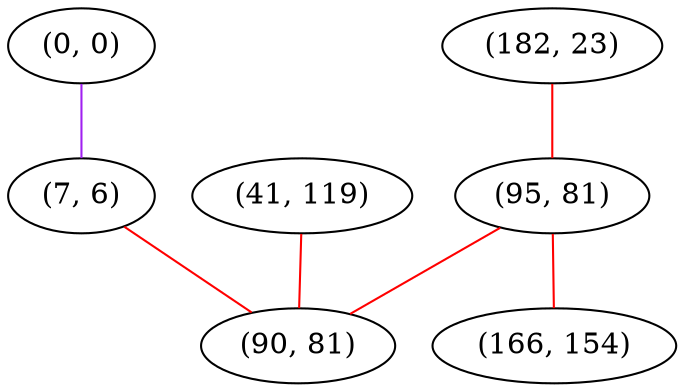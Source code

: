graph "" {
"(0, 0)";
"(182, 23)";
"(41, 119)";
"(7, 6)";
"(95, 81)";
"(90, 81)";
"(166, 154)";
"(0, 0)" -- "(7, 6)"  [color=purple, key=0, weight=4];
"(182, 23)" -- "(95, 81)"  [color=red, key=0, weight=1];
"(41, 119)" -- "(90, 81)"  [color=red, key=0, weight=1];
"(7, 6)" -- "(90, 81)"  [color=red, key=0, weight=1];
"(95, 81)" -- "(166, 154)"  [color=red, key=0, weight=1];
"(95, 81)" -- "(90, 81)"  [color=red, key=0, weight=1];
}
